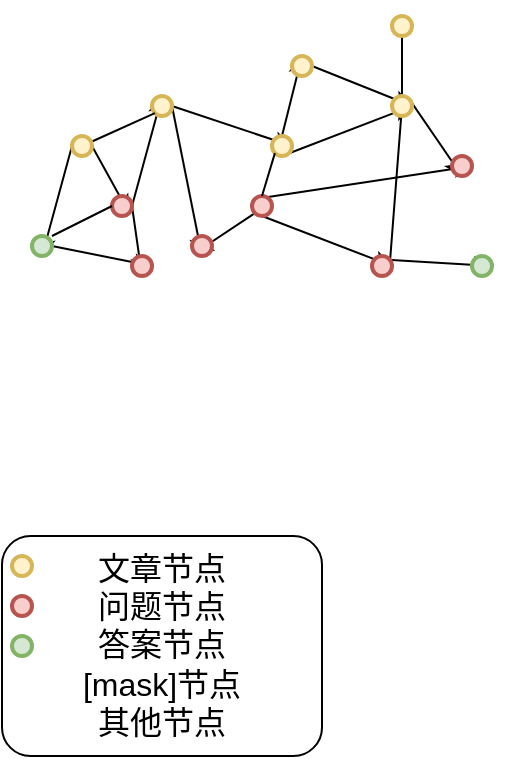 <mxfile version="21.7.5" type="github">
  <diagram name="第 1 页" id="wDbDpStmYLckKzjeNHgZ">
    <mxGraphModel dx="949" dy="813" grid="1" gridSize="10" guides="1" tooltips="1" connect="1" arrows="0" fold="1" page="1" pageScale="1" pageWidth="827" pageHeight="1169" math="0" shadow="0">
      <root>
        <mxCell id="0" />
        <mxCell id="1" parent="0" />
        <mxCell id="9A0n83xCOpQtDjJIcSjp-24" value="&lt;font style=&quot;font-size: 16px;&quot;&gt;文章节点&lt;br&gt;问题节点&lt;br&gt;答案节点&lt;br&gt;[mask]节点&lt;br&gt;其他节点&lt;/font&gt;" style="rounded=1;whiteSpace=wrap;html=1;arcSize=13;verticalAlign=top;align=center;" vertex="1" parent="1">
          <mxGeometry x="45" y="450" width="160" height="110" as="geometry" />
        </mxCell>
        <mxCell id="9A0n83xCOpQtDjJIcSjp-25" style="edgeStyle=none;rounded=0;orthogonalLoop=1;jettySize=auto;html=1;exitX=1;exitY=0.5;exitDx=0;exitDy=0;exitPerimeter=0;entryX=0.855;entryY=0.855;entryDx=0;entryDy=0;entryPerimeter=0;spacingRight=0;" edge="1" parent="1" source="9A0n83xCOpQtDjJIcSjp-1" target="9A0n83xCOpQtDjJIcSjp-2">
          <mxGeometry relative="1" as="geometry" />
        </mxCell>
        <mxCell id="9A0n83xCOpQtDjJIcSjp-41" style="edgeStyle=none;rounded=0;orthogonalLoop=1;jettySize=auto;html=1;exitX=0;exitY=0.5;exitDx=0;exitDy=0;exitPerimeter=0;entryX=0.5;entryY=1;entryDx=0;entryDy=0;entryPerimeter=0;spacingRight=0;" edge="1" parent="1" source="9A0n83xCOpQtDjJIcSjp-1" target="9A0n83xCOpQtDjJIcSjp-3">
          <mxGeometry relative="1" as="geometry" />
        </mxCell>
        <mxCell id="9A0n83xCOpQtDjJIcSjp-42" style="edgeStyle=none;rounded=0;orthogonalLoop=1;jettySize=auto;html=1;exitX=1;exitY=0.5;exitDx=0;exitDy=0;exitPerimeter=0;entryX=0.5;entryY=1;entryDx=0;entryDy=0;entryPerimeter=0;spacingRight=0;" edge="1" parent="1" source="9A0n83xCOpQtDjJIcSjp-2" target="9A0n83xCOpQtDjJIcSjp-8">
          <mxGeometry relative="1" as="geometry" />
        </mxCell>
        <mxCell id="9A0n83xCOpQtDjJIcSjp-99" style="edgeStyle=none;rounded=0;orthogonalLoop=1;jettySize=auto;html=1;exitX=1;exitY=0.5;exitDx=0;exitDy=0;exitPerimeter=0;entryX=0.5;entryY=0;entryDx=0;entryDy=0;entryPerimeter=0;" edge="1" parent="1" source="9A0n83xCOpQtDjJIcSjp-2" target="9A0n83xCOpQtDjJIcSjp-4">
          <mxGeometry relative="1" as="geometry" />
        </mxCell>
        <mxCell id="9A0n83xCOpQtDjJIcSjp-2" value="" style="strokeWidth=2;html=1;shape=mxgraph.flowchart.start_2;whiteSpace=wrap;spacingRight=0;fillColor=#f8cecc;strokeColor=#b85450;" vertex="1" parent="1">
          <mxGeometry x="100" y="280" width="10" height="10" as="geometry" />
        </mxCell>
        <mxCell id="9A0n83xCOpQtDjJIcSjp-31" style="edgeStyle=none;rounded=0;orthogonalLoop=1;jettySize=auto;html=1;exitX=1;exitY=0.5;exitDx=0;exitDy=0;exitPerimeter=0;entryX=1;entryY=0.5;entryDx=0;entryDy=0;entryPerimeter=0;spacingRight=0;" edge="1" parent="1" source="9A0n83xCOpQtDjJIcSjp-3" target="9A0n83xCOpQtDjJIcSjp-8">
          <mxGeometry relative="1" as="geometry" />
        </mxCell>
        <mxCell id="9A0n83xCOpQtDjJIcSjp-3" value="" style="strokeWidth=2;html=1;shape=mxgraph.flowchart.start_2;whiteSpace=wrap;spacingRight=0;fillColor=#d5e8d4;strokeColor=#82b366;" vertex="1" parent="1">
          <mxGeometry x="60" y="300" width="10" height="10" as="geometry" />
        </mxCell>
        <mxCell id="9A0n83xCOpQtDjJIcSjp-44" style="edgeStyle=none;rounded=0;orthogonalLoop=1;jettySize=auto;html=1;exitX=1;exitY=0.5;exitDx=0;exitDy=0;exitPerimeter=0;entryX=1;entryY=0.5;entryDx=0;entryDy=0;entryPerimeter=0;" edge="1" parent="1" source="9A0n83xCOpQtDjJIcSjp-4" target="9A0n83xCOpQtDjJIcSjp-6">
          <mxGeometry relative="1" as="geometry" />
        </mxCell>
        <mxCell id="9A0n83xCOpQtDjJIcSjp-101" style="edgeStyle=none;rounded=0;orthogonalLoop=1;jettySize=auto;html=1;exitX=1;exitY=0.5;exitDx=0;exitDy=0;exitPerimeter=0;entryX=0.5;entryY=1;entryDx=0;entryDy=0;entryPerimeter=0;" edge="1" parent="1" source="9A0n83xCOpQtDjJIcSjp-4" target="9A0n83xCOpQtDjJIcSjp-100">
          <mxGeometry relative="1" as="geometry" />
        </mxCell>
        <mxCell id="9A0n83xCOpQtDjJIcSjp-4" value="" style="strokeWidth=2;html=1;shape=mxgraph.flowchart.start_2;whiteSpace=wrap;spacingRight=0;fillColor=#fff2cc;strokeColor=#d6b656;" vertex="1" parent="1">
          <mxGeometry x="120" y="230" width="10" height="10" as="geometry" />
        </mxCell>
        <mxCell id="9A0n83xCOpQtDjJIcSjp-51" style="edgeStyle=none;rounded=0;orthogonalLoop=1;jettySize=auto;html=1;exitX=0.5;exitY=1;exitDx=0;exitDy=0;exitPerimeter=0;entryX=1;entryY=0.5;entryDx=0;entryDy=0;entryPerimeter=0;" edge="1" parent="1" source="9A0n83xCOpQtDjJIcSjp-5" target="9A0n83xCOpQtDjJIcSjp-46">
          <mxGeometry relative="1" as="geometry" />
        </mxCell>
        <mxCell id="9A0n83xCOpQtDjJIcSjp-57" style="edgeStyle=none;rounded=0;orthogonalLoop=1;jettySize=auto;html=1;exitX=0.145;exitY=0.145;exitDx=0;exitDy=0;exitPerimeter=0;entryX=1;entryY=0.5;entryDx=0;entryDy=0;entryPerimeter=0;" edge="1" parent="1" source="9A0n83xCOpQtDjJIcSjp-5" target="9A0n83xCOpQtDjJIcSjp-49">
          <mxGeometry relative="1" as="geometry" />
        </mxCell>
        <mxCell id="9A0n83xCOpQtDjJIcSjp-102" style="edgeStyle=none;rounded=0;orthogonalLoop=1;jettySize=auto;html=1;exitX=0.145;exitY=0.855;exitDx=0;exitDy=0;exitPerimeter=0;entryX=0.145;entryY=0.855;entryDx=0;entryDy=0;entryPerimeter=0;" edge="1" parent="1" source="9A0n83xCOpQtDjJIcSjp-5" target="9A0n83xCOpQtDjJIcSjp-100">
          <mxGeometry relative="1" as="geometry" />
        </mxCell>
        <mxCell id="9A0n83xCOpQtDjJIcSjp-5" value="" style="strokeWidth=2;html=1;shape=mxgraph.flowchart.start_2;whiteSpace=wrap;fillColor=#f8cecc;strokeColor=#b85450;" vertex="1" parent="1">
          <mxGeometry x="170" y="280" width="10" height="10" as="geometry" />
        </mxCell>
        <mxCell id="9A0n83xCOpQtDjJIcSjp-40" style="edgeStyle=none;rounded=0;orthogonalLoop=1;jettySize=auto;html=1;exitX=0.5;exitY=0;exitDx=0;exitDy=0;exitPerimeter=0;entryX=0.5;entryY=0;entryDx=0;entryDy=0;entryPerimeter=0;" edge="1" parent="1" source="9A0n83xCOpQtDjJIcSjp-6" target="9A0n83xCOpQtDjJIcSjp-7">
          <mxGeometry relative="1" as="geometry" />
        </mxCell>
        <mxCell id="9A0n83xCOpQtDjJIcSjp-54" style="edgeStyle=none;rounded=0;orthogonalLoop=1;jettySize=auto;html=1;exitX=0.5;exitY=1;exitDx=0;exitDy=0;exitPerimeter=0;entryX=1;entryY=0.5;entryDx=0;entryDy=0;entryPerimeter=0;" edge="1" parent="1" source="9A0n83xCOpQtDjJIcSjp-6" target="9A0n83xCOpQtDjJIcSjp-47">
          <mxGeometry relative="1" as="geometry" />
        </mxCell>
        <mxCell id="9A0n83xCOpQtDjJIcSjp-6" value="" style="strokeWidth=2;html=1;shape=mxgraph.flowchart.start_2;whiteSpace=wrap;fillColor=#fff2cc;strokeColor=#d6b656;" vertex="1" parent="1">
          <mxGeometry x="180" y="250" width="10" height="10" as="geometry" />
        </mxCell>
        <mxCell id="9A0n83xCOpQtDjJIcSjp-52" style="edgeStyle=none;rounded=0;orthogonalLoop=1;jettySize=auto;html=1;exitX=1;exitY=0.5;exitDx=0;exitDy=0;exitPerimeter=0;entryX=1;entryY=0.5;entryDx=0;entryDy=0;entryPerimeter=0;" edge="1" parent="1" source="9A0n83xCOpQtDjJIcSjp-7" target="9A0n83xCOpQtDjJIcSjp-47">
          <mxGeometry relative="1" as="geometry" />
        </mxCell>
        <mxCell id="9A0n83xCOpQtDjJIcSjp-7" value="" style="strokeWidth=2;html=1;shape=mxgraph.flowchart.start_2;whiteSpace=wrap;fillColor=#fff2cc;strokeColor=#d6b656;" vertex="1" parent="1">
          <mxGeometry x="190" y="210" width="10" height="10" as="geometry" />
        </mxCell>
        <mxCell id="9A0n83xCOpQtDjJIcSjp-8" value="" style="strokeWidth=2;html=1;shape=mxgraph.flowchart.start_2;whiteSpace=wrap;spacingRight=0;fillColor=#f8cecc;strokeColor=#b85450;" vertex="1" parent="1">
          <mxGeometry x="110" y="310" width="10" height="10" as="geometry" />
        </mxCell>
        <mxCell id="9A0n83xCOpQtDjJIcSjp-22" value="" style="endArrow=none;html=1;rounded=0;entryX=0.145;entryY=0.855;entryDx=0;entryDy=0;entryPerimeter=0;spacingRight=0;" edge="1" parent="1" source="9A0n83xCOpQtDjJIcSjp-1" target="9A0n83xCOpQtDjJIcSjp-4">
          <mxGeometry width="50" height="50" relative="1" as="geometry">
            <mxPoint x="70" y="260" as="sourcePoint" />
            <mxPoint x="120" y="210" as="targetPoint" />
          </mxGeometry>
        </mxCell>
        <mxCell id="9A0n83xCOpQtDjJIcSjp-28" value="" style="endArrow=none;html=1;rounded=0;entryX=0;entryY=0.5;entryDx=0;entryDy=0;entryPerimeter=0;spacingRight=0;" edge="1" parent="1" target="9A0n83xCOpQtDjJIcSjp-2">
          <mxGeometry width="50" height="50" relative="1" as="geometry">
            <mxPoint x="70" y="300" as="sourcePoint" />
            <mxPoint x="110" y="260" as="targetPoint" />
          </mxGeometry>
        </mxCell>
        <mxCell id="9A0n83xCOpQtDjJIcSjp-29" value="" style="endArrow=none;html=1;rounded=0;entryX=0.145;entryY=0.855;entryDx=0;entryDy=0;entryPerimeter=0;exitX=0.5;exitY=0;exitDx=0;exitDy=0;exitPerimeter=0;" edge="1" parent="1" source="9A0n83xCOpQtDjJIcSjp-5" target="9A0n83xCOpQtDjJIcSjp-6">
          <mxGeometry width="50" height="50" relative="1" as="geometry">
            <mxPoint x="114" y="320" as="sourcePoint" />
            <mxPoint x="170" y="259" as="targetPoint" />
            <Array as="points">
              <mxPoint x="175" y="280" />
            </Array>
          </mxGeometry>
        </mxCell>
        <mxCell id="9A0n83xCOpQtDjJIcSjp-55" style="edgeStyle=none;rounded=0;orthogonalLoop=1;jettySize=auto;html=1;exitX=0.855;exitY=0.855;exitDx=0;exitDy=0;exitPerimeter=0;entryX=0.855;entryY=0.145;entryDx=0;entryDy=0;entryPerimeter=0;" edge="1" parent="1" source="9A0n83xCOpQtDjJIcSjp-46" target="9A0n83xCOpQtDjJIcSjp-47">
          <mxGeometry relative="1" as="geometry">
            <Array as="points">
              <mxPoint x="245" y="235" />
            </Array>
          </mxGeometry>
        </mxCell>
        <mxCell id="9A0n83xCOpQtDjJIcSjp-64" style="edgeStyle=none;rounded=0;orthogonalLoop=1;jettySize=auto;html=1;exitX=0.145;exitY=0.145;exitDx=0;exitDy=0;exitPerimeter=0;entryX=1;entryY=0.5;entryDx=0;entryDy=0;entryPerimeter=0;" edge="1" parent="1" source="9A0n83xCOpQtDjJIcSjp-46" target="9A0n83xCOpQtDjJIcSjp-50">
          <mxGeometry relative="1" as="geometry" />
        </mxCell>
        <mxCell id="9A0n83xCOpQtDjJIcSjp-46" value="" style="strokeWidth=2;html=1;shape=mxgraph.flowchart.start_2;whiteSpace=wrap;fillColor=#f8cecc;strokeColor=#b85450;" vertex="1" parent="1">
          <mxGeometry x="230" y="310" width="10" height="10" as="geometry" />
        </mxCell>
        <mxCell id="9A0n83xCOpQtDjJIcSjp-60" style="edgeStyle=none;rounded=0;orthogonalLoop=1;jettySize=auto;html=1;exitX=0.5;exitY=0;exitDx=0;exitDy=0;exitPerimeter=0;entryX=0.5;entryY=0;entryDx=0;entryDy=0;entryPerimeter=0;" edge="1" parent="1" source="9A0n83xCOpQtDjJIcSjp-47" target="9A0n83xCOpQtDjJIcSjp-48">
          <mxGeometry relative="1" as="geometry" />
        </mxCell>
        <mxCell id="9A0n83xCOpQtDjJIcSjp-65" style="edgeStyle=none;rounded=0;orthogonalLoop=1;jettySize=auto;html=1;exitX=0.855;exitY=0.145;exitDx=0;exitDy=0;exitPerimeter=0;entryX=0.5;entryY=1;entryDx=0;entryDy=0;entryPerimeter=0;" edge="1" parent="1" source="9A0n83xCOpQtDjJIcSjp-47" target="9A0n83xCOpQtDjJIcSjp-49">
          <mxGeometry relative="1" as="geometry" />
        </mxCell>
        <mxCell id="9A0n83xCOpQtDjJIcSjp-47" value="" style="strokeWidth=2;html=1;shape=mxgraph.flowchart.start_2;whiteSpace=wrap;fillColor=#fff2cc;strokeColor=#d6b656;" vertex="1" parent="1">
          <mxGeometry x="240" y="230" width="10" height="10" as="geometry" />
        </mxCell>
        <mxCell id="9A0n83xCOpQtDjJIcSjp-48" value="" style="strokeWidth=2;html=1;shape=mxgraph.flowchart.start_2;whiteSpace=wrap;fillColor=#fff2cc;strokeColor=#d6b656;" vertex="1" parent="1">
          <mxGeometry x="240" y="190" width="10" height="10" as="geometry" />
        </mxCell>
        <mxCell id="9A0n83xCOpQtDjJIcSjp-49" value="" style="strokeWidth=2;html=1;shape=mxgraph.flowchart.start_2;whiteSpace=wrap;fillColor=#f8cecc;strokeColor=#b85450;" vertex="1" parent="1">
          <mxGeometry x="270" y="260" width="10" height="10" as="geometry" />
        </mxCell>
        <mxCell id="9A0n83xCOpQtDjJIcSjp-50" value="" style="strokeWidth=2;html=1;shape=mxgraph.flowchart.start_2;whiteSpace=wrap;fillColor=#d5e8d4;strokeColor=#82b366;" vertex="1" parent="1">
          <mxGeometry x="280" y="310" width="10" height="10" as="geometry" />
        </mxCell>
        <mxCell id="9A0n83xCOpQtDjJIcSjp-1" value="" style="strokeWidth=2;html=1;shape=mxgraph.flowchart.start_2;whiteSpace=wrap;spacingRight=0;fillColor=#fff2cc;strokeColor=#d6b656;" vertex="1" parent="1">
          <mxGeometry x="80" y="250" width="10" height="10" as="geometry" />
        </mxCell>
        <mxCell id="9A0n83xCOpQtDjJIcSjp-100" value="" style="strokeWidth=2;html=1;shape=mxgraph.flowchart.start_2;whiteSpace=wrap;spacingRight=0;fillColor=#f8cecc;strokeColor=#b85450;" vertex="1" parent="1">
          <mxGeometry x="140" y="300" width="10" height="10" as="geometry" />
        </mxCell>
        <mxCell id="9A0n83xCOpQtDjJIcSjp-103" value="" style="strokeWidth=2;html=1;shape=mxgraph.flowchart.start_2;whiteSpace=wrap;spacingRight=0;fillColor=#f8cecc;strokeColor=#b85450;" vertex="1" parent="1">
          <mxGeometry x="50" y="480" width="10" height="10" as="geometry" />
        </mxCell>
        <mxCell id="9A0n83xCOpQtDjJIcSjp-104" value="" style="strokeWidth=2;html=1;shape=mxgraph.flowchart.start_2;whiteSpace=wrap;spacingRight=0;fillColor=#fff2cc;strokeColor=#d6b656;" vertex="1" parent="1">
          <mxGeometry x="50" y="460" width="10" height="10" as="geometry" />
        </mxCell>
        <mxCell id="9A0n83xCOpQtDjJIcSjp-105" value="" style="strokeWidth=2;html=1;shape=mxgraph.flowchart.start_2;whiteSpace=wrap;spacingRight=0;fillColor=#d5e8d4;strokeColor=#82b366;" vertex="1" parent="1">
          <mxGeometry x="50" y="500" width="10" height="10" as="geometry" />
        </mxCell>
      </root>
    </mxGraphModel>
  </diagram>
</mxfile>
